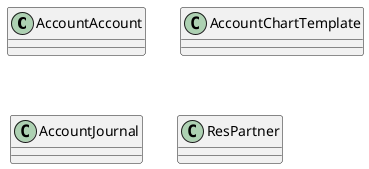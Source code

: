 @startuml classes_l10n_dk
set namespaceSeparator none
class "AccountAccount" as odoo_src.odoo.addons.l10n_dk.models.account_account.AccountAccount {
}
class "AccountChartTemplate" as odoo_src.odoo.addons.l10n_dk.models.template_dk.AccountChartTemplate {
}
class "AccountJournal" as odoo_src.odoo.addons.l10n_dk.models.account_journal.AccountJournal {
}
class "ResPartner" as odoo_src.odoo.addons.l10n_dk.models.res_partner.ResPartner {
}
@enduml
